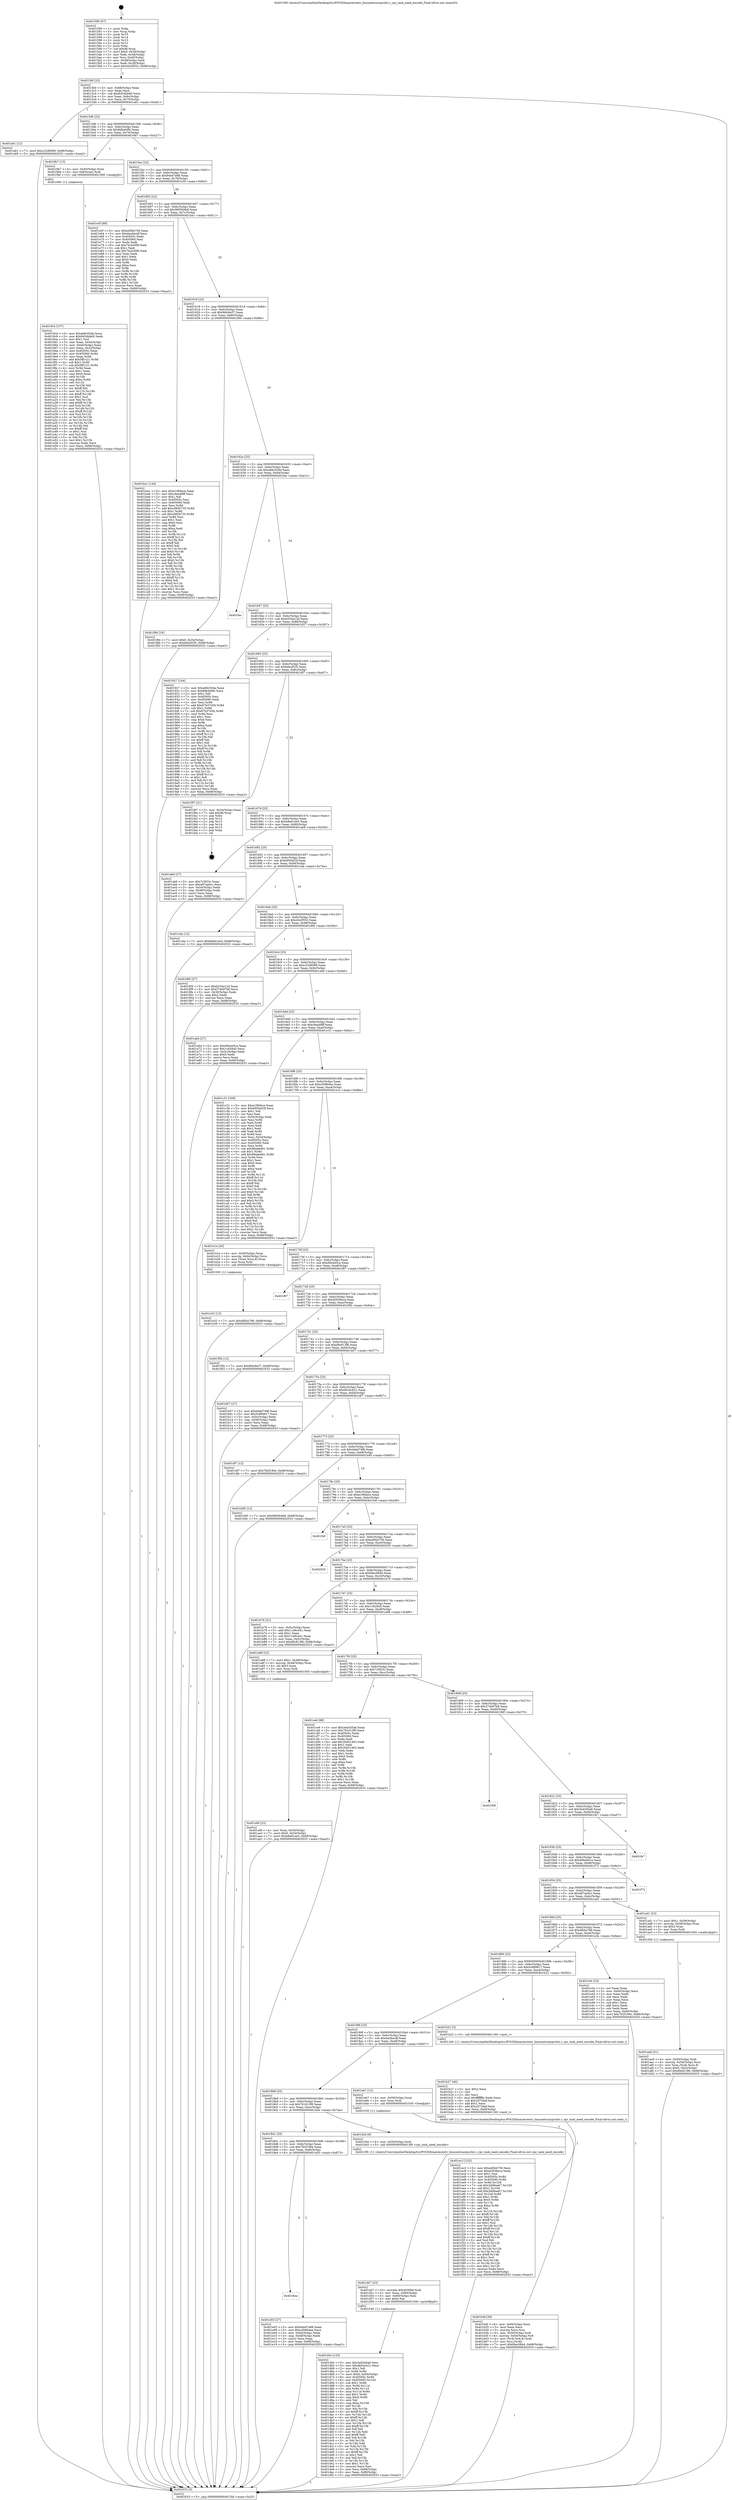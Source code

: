 digraph "0x401590" {
  label = "0x401590 (/mnt/c/Users/mathe/Desktop/tcc/POCII/binaries/extr_linuxnetsunrpcclnt.c_rpc_task_need_encode_Final-ollvm.out::main(0))"
  labelloc = "t"
  node[shape=record]

  Entry [label="",width=0.3,height=0.3,shape=circle,fillcolor=black,style=filled]
  "0x4015bf" [label="{
     0x4015bf [23]\l
     | [instrs]\l
     &nbsp;&nbsp;0x4015bf \<+3\>: mov -0x68(%rbp),%eax\l
     &nbsp;&nbsp;0x4015c2 \<+2\>: mov %eax,%ecx\l
     &nbsp;&nbsp;0x4015c4 \<+6\>: sub $0x8454bb60,%ecx\l
     &nbsp;&nbsp;0x4015ca \<+3\>: mov %eax,-0x6c(%rbp)\l
     &nbsp;&nbsp;0x4015cd \<+3\>: mov %ecx,-0x70(%rbp)\l
     &nbsp;&nbsp;0x4015d0 \<+6\>: je 0000000000401a61 \<main+0x4d1\>\l
  }"]
  "0x401a61" [label="{
     0x401a61 [12]\l
     | [instrs]\l
     &nbsp;&nbsp;0x401a61 \<+7\>: movl $0xc22d6089,-0x68(%rbp)\l
     &nbsp;&nbsp;0x401a68 \<+5\>: jmp 0000000000402033 \<main+0xaa3\>\l
  }"]
  "0x4015d6" [label="{
     0x4015d6 [22]\l
     | [instrs]\l
     &nbsp;&nbsp;0x4015d6 \<+5\>: jmp 00000000004015db \<main+0x4b\>\l
     &nbsp;&nbsp;0x4015db \<+3\>: mov -0x6c(%rbp),%eax\l
     &nbsp;&nbsp;0x4015de \<+5\>: sub $0x8db449fc,%eax\l
     &nbsp;&nbsp;0x4015e3 \<+3\>: mov %eax,-0x74(%rbp)\l
     &nbsp;&nbsp;0x4015e6 \<+6\>: je 00000000004019b7 \<main+0x427\>\l
  }"]
  Exit [label="",width=0.3,height=0.3,shape=circle,fillcolor=black,style=filled,peripheries=2]
  "0x4019b7" [label="{
     0x4019b7 [13]\l
     | [instrs]\l
     &nbsp;&nbsp;0x4019b7 \<+4\>: mov -0x40(%rbp),%rax\l
     &nbsp;&nbsp;0x4019bb \<+4\>: mov 0x8(%rax),%rdi\l
     &nbsp;&nbsp;0x4019bf \<+5\>: call 0000000000401060 \<atoi@plt\>\l
     | [calls]\l
     &nbsp;&nbsp;0x401060 \{1\} (unknown)\l
  }"]
  "0x4015ec" [label="{
     0x4015ec [22]\l
     | [instrs]\l
     &nbsp;&nbsp;0x4015ec \<+5\>: jmp 00000000004015f1 \<main+0x61\>\l
     &nbsp;&nbsp;0x4015f1 \<+3\>: mov -0x6c(%rbp),%eax\l
     &nbsp;&nbsp;0x4015f4 \<+5\>: sub $0x94e47e88,%eax\l
     &nbsp;&nbsp;0x4015f9 \<+3\>: mov %eax,-0x78(%rbp)\l
     &nbsp;&nbsp;0x4015fc \<+6\>: je 0000000000401e5f \<main+0x8cf\>\l
  }"]
  "0x401ec3" [label="{
     0x401ec3 [152]\l
     | [instrs]\l
     &nbsp;&nbsp;0x401ec3 \<+5\>: mov $0xed5bb756,%ecx\l
     &nbsp;&nbsp;0x401ec8 \<+5\>: mov $0xd2939eca,%edx\l
     &nbsp;&nbsp;0x401ecd \<+3\>: mov $0x1,%sil\l
     &nbsp;&nbsp;0x401ed0 \<+8\>: mov 0x40505c,%r8d\l
     &nbsp;&nbsp;0x401ed8 \<+8\>: mov 0x405060,%r9d\l
     &nbsp;&nbsp;0x401ee0 \<+3\>: mov %r8d,%r10d\l
     &nbsp;&nbsp;0x401ee3 \<+7\>: sub $0x3dd9aeb7,%r10d\l
     &nbsp;&nbsp;0x401eea \<+4\>: sub $0x1,%r10d\l
     &nbsp;&nbsp;0x401eee \<+7\>: add $0x3dd9aeb7,%r10d\l
     &nbsp;&nbsp;0x401ef5 \<+4\>: imul %r10d,%r8d\l
     &nbsp;&nbsp;0x401ef9 \<+4\>: and $0x1,%r8d\l
     &nbsp;&nbsp;0x401efd \<+4\>: cmp $0x0,%r8d\l
     &nbsp;&nbsp;0x401f01 \<+4\>: sete %r11b\l
     &nbsp;&nbsp;0x401f05 \<+4\>: cmp $0xa,%r9d\l
     &nbsp;&nbsp;0x401f09 \<+3\>: setl %bl\l
     &nbsp;&nbsp;0x401f0c \<+3\>: mov %r11b,%r14b\l
     &nbsp;&nbsp;0x401f0f \<+4\>: xor $0xff,%r14b\l
     &nbsp;&nbsp;0x401f13 \<+3\>: mov %bl,%r15b\l
     &nbsp;&nbsp;0x401f16 \<+4\>: xor $0xff,%r15b\l
     &nbsp;&nbsp;0x401f1a \<+4\>: xor $0x1,%sil\l
     &nbsp;&nbsp;0x401f1e \<+3\>: mov %r14b,%r12b\l
     &nbsp;&nbsp;0x401f21 \<+4\>: and $0xff,%r12b\l
     &nbsp;&nbsp;0x401f25 \<+3\>: and %sil,%r11b\l
     &nbsp;&nbsp;0x401f28 \<+3\>: mov %r15b,%r13b\l
     &nbsp;&nbsp;0x401f2b \<+4\>: and $0xff,%r13b\l
     &nbsp;&nbsp;0x401f2f \<+3\>: and %sil,%bl\l
     &nbsp;&nbsp;0x401f32 \<+3\>: or %r11b,%r12b\l
     &nbsp;&nbsp;0x401f35 \<+3\>: or %bl,%r13b\l
     &nbsp;&nbsp;0x401f38 \<+3\>: xor %r13b,%r12b\l
     &nbsp;&nbsp;0x401f3b \<+3\>: or %r15b,%r14b\l
     &nbsp;&nbsp;0x401f3e \<+4\>: xor $0xff,%r14b\l
     &nbsp;&nbsp;0x401f42 \<+4\>: or $0x1,%sil\l
     &nbsp;&nbsp;0x401f46 \<+3\>: and %sil,%r14b\l
     &nbsp;&nbsp;0x401f49 \<+3\>: or %r14b,%r12b\l
     &nbsp;&nbsp;0x401f4c \<+4\>: test $0x1,%r12b\l
     &nbsp;&nbsp;0x401f50 \<+3\>: cmovne %edx,%ecx\l
     &nbsp;&nbsp;0x401f53 \<+3\>: mov %ecx,-0x68(%rbp)\l
     &nbsp;&nbsp;0x401f56 \<+5\>: jmp 0000000000402033 \<main+0xaa3\>\l
  }"]
  "0x401e5f" [label="{
     0x401e5f [88]\l
     | [instrs]\l
     &nbsp;&nbsp;0x401e5f \<+5\>: mov $0xed5bb756,%eax\l
     &nbsp;&nbsp;0x401e64 \<+5\>: mov $0x6ac8acdf,%ecx\l
     &nbsp;&nbsp;0x401e69 \<+7\>: mov 0x40505c,%edx\l
     &nbsp;&nbsp;0x401e70 \<+7\>: mov 0x405060,%esi\l
     &nbsp;&nbsp;0x401e77 \<+2\>: mov %edx,%edi\l
     &nbsp;&nbsp;0x401e79 \<+6\>: sub $0x7bcb30f9,%edi\l
     &nbsp;&nbsp;0x401e7f \<+3\>: sub $0x1,%edi\l
     &nbsp;&nbsp;0x401e82 \<+6\>: add $0x7bcb30f9,%edi\l
     &nbsp;&nbsp;0x401e88 \<+3\>: imul %edi,%edx\l
     &nbsp;&nbsp;0x401e8b \<+3\>: and $0x1,%edx\l
     &nbsp;&nbsp;0x401e8e \<+3\>: cmp $0x0,%edx\l
     &nbsp;&nbsp;0x401e91 \<+4\>: sete %r8b\l
     &nbsp;&nbsp;0x401e95 \<+3\>: cmp $0xa,%esi\l
     &nbsp;&nbsp;0x401e98 \<+4\>: setl %r9b\l
     &nbsp;&nbsp;0x401e9c \<+3\>: mov %r8b,%r10b\l
     &nbsp;&nbsp;0x401e9f \<+3\>: and %r9b,%r10b\l
     &nbsp;&nbsp;0x401ea2 \<+3\>: xor %r9b,%r8b\l
     &nbsp;&nbsp;0x401ea5 \<+3\>: or %r8b,%r10b\l
     &nbsp;&nbsp;0x401ea8 \<+4\>: test $0x1,%r10b\l
     &nbsp;&nbsp;0x401eac \<+3\>: cmovne %ecx,%eax\l
     &nbsp;&nbsp;0x401eaf \<+3\>: mov %eax,-0x68(%rbp)\l
     &nbsp;&nbsp;0x401eb2 \<+5\>: jmp 0000000000402033 \<main+0xaa3\>\l
  }"]
  "0x401602" [label="{
     0x401602 [22]\l
     | [instrs]\l
     &nbsp;&nbsp;0x401602 \<+5\>: jmp 0000000000401607 \<main+0x77\>\l
     &nbsp;&nbsp;0x401607 \<+3\>: mov -0x6c(%rbp),%eax\l
     &nbsp;&nbsp;0x40160a \<+5\>: sub $0x969364b9,%eax\l
     &nbsp;&nbsp;0x40160f \<+3\>: mov %eax,-0x7c(%rbp)\l
     &nbsp;&nbsp;0x401612 \<+6\>: je 0000000000401ba1 \<main+0x611\>\l
  }"]
  "0x401e32" [label="{
     0x401e32 [12]\l
     | [instrs]\l
     &nbsp;&nbsp;0x401e32 \<+7\>: movl $0x4fb5a798,-0x68(%rbp)\l
     &nbsp;&nbsp;0x401e39 \<+5\>: jmp 0000000000402033 \<main+0xaa3\>\l
  }"]
  "0x401ba1" [label="{
     0x401ba1 [144]\l
     | [instrs]\l
     &nbsp;&nbsp;0x401ba1 \<+5\>: mov $0xe1f84bce,%eax\l
     &nbsp;&nbsp;0x401ba6 \<+5\>: mov $0xc9aa48ff,%ecx\l
     &nbsp;&nbsp;0x401bab \<+2\>: mov $0x1,%dl\l
     &nbsp;&nbsp;0x401bad \<+7\>: mov 0x40505c,%esi\l
     &nbsp;&nbsp;0x401bb4 \<+7\>: mov 0x405060,%edi\l
     &nbsp;&nbsp;0x401bbb \<+3\>: mov %esi,%r8d\l
     &nbsp;&nbsp;0x401bbe \<+7\>: add $0xcd85b735,%r8d\l
     &nbsp;&nbsp;0x401bc5 \<+4\>: sub $0x1,%r8d\l
     &nbsp;&nbsp;0x401bc9 \<+7\>: sub $0xcd85b735,%r8d\l
     &nbsp;&nbsp;0x401bd0 \<+4\>: imul %r8d,%esi\l
     &nbsp;&nbsp;0x401bd4 \<+3\>: and $0x1,%esi\l
     &nbsp;&nbsp;0x401bd7 \<+3\>: cmp $0x0,%esi\l
     &nbsp;&nbsp;0x401bda \<+4\>: sete %r9b\l
     &nbsp;&nbsp;0x401bde \<+3\>: cmp $0xa,%edi\l
     &nbsp;&nbsp;0x401be1 \<+4\>: setl %r10b\l
     &nbsp;&nbsp;0x401be5 \<+3\>: mov %r9b,%r11b\l
     &nbsp;&nbsp;0x401be8 \<+4\>: xor $0xff,%r11b\l
     &nbsp;&nbsp;0x401bec \<+3\>: mov %r10b,%bl\l
     &nbsp;&nbsp;0x401bef \<+3\>: xor $0xff,%bl\l
     &nbsp;&nbsp;0x401bf2 \<+3\>: xor $0x0,%dl\l
     &nbsp;&nbsp;0x401bf5 \<+3\>: mov %r11b,%r14b\l
     &nbsp;&nbsp;0x401bf8 \<+4\>: and $0x0,%r14b\l
     &nbsp;&nbsp;0x401bfc \<+3\>: and %dl,%r9b\l
     &nbsp;&nbsp;0x401bff \<+3\>: mov %bl,%r15b\l
     &nbsp;&nbsp;0x401c02 \<+4\>: and $0x0,%r15b\l
     &nbsp;&nbsp;0x401c06 \<+3\>: and %dl,%r10b\l
     &nbsp;&nbsp;0x401c09 \<+3\>: or %r9b,%r14b\l
     &nbsp;&nbsp;0x401c0c \<+3\>: or %r10b,%r15b\l
     &nbsp;&nbsp;0x401c0f \<+3\>: xor %r15b,%r14b\l
     &nbsp;&nbsp;0x401c12 \<+3\>: or %bl,%r11b\l
     &nbsp;&nbsp;0x401c15 \<+4\>: xor $0xff,%r11b\l
     &nbsp;&nbsp;0x401c19 \<+3\>: or $0x0,%dl\l
     &nbsp;&nbsp;0x401c1c \<+3\>: and %dl,%r11b\l
     &nbsp;&nbsp;0x401c1f \<+3\>: or %r11b,%r14b\l
     &nbsp;&nbsp;0x401c22 \<+4\>: test $0x1,%r14b\l
     &nbsp;&nbsp;0x401c26 \<+3\>: cmovne %ecx,%eax\l
     &nbsp;&nbsp;0x401c29 \<+3\>: mov %eax,-0x68(%rbp)\l
     &nbsp;&nbsp;0x401c2c \<+5\>: jmp 0000000000402033 \<main+0xaa3\>\l
  }"]
  "0x401618" [label="{
     0x401618 [22]\l
     | [instrs]\l
     &nbsp;&nbsp;0x401618 \<+5\>: jmp 000000000040161d \<main+0x8d\>\l
     &nbsp;&nbsp;0x40161d \<+3\>: mov -0x6c(%rbp),%eax\l
     &nbsp;&nbsp;0x401620 \<+5\>: sub $0x9bfc6e37,%eax\l
     &nbsp;&nbsp;0x401625 \<+3\>: mov %eax,-0x80(%rbp)\l
     &nbsp;&nbsp;0x401628 \<+6\>: je 0000000000401f84 \<main+0x9f4\>\l
  }"]
  "0x4018ea" [label="{
     0x4018ea\l
  }", style=dashed]
  "0x401f84" [label="{
     0x401f84 [19]\l
     | [instrs]\l
     &nbsp;&nbsp;0x401f84 \<+7\>: movl $0x0,-0x34(%rbp)\l
     &nbsp;&nbsp;0x401f8b \<+7\>: movl $0xb6e2f1f5,-0x68(%rbp)\l
     &nbsp;&nbsp;0x401f92 \<+5\>: jmp 0000000000402033 \<main+0xaa3\>\l
  }"]
  "0x40162e" [label="{
     0x40162e [25]\l
     | [instrs]\l
     &nbsp;&nbsp;0x40162e \<+5\>: jmp 0000000000401633 \<main+0xa3\>\l
     &nbsp;&nbsp;0x401633 \<+3\>: mov -0x6c(%rbp),%eax\l
     &nbsp;&nbsp;0x401636 \<+5\>: sub $0xa66c55da,%eax\l
     &nbsp;&nbsp;0x40163b \<+6\>: mov %eax,-0x84(%rbp)\l
     &nbsp;&nbsp;0x401641 \<+6\>: je 0000000000401fac \<main+0xa1c\>\l
  }"]
  "0x401e03" [label="{
     0x401e03 [27]\l
     | [instrs]\l
     &nbsp;&nbsp;0x401e03 \<+5\>: mov $0x94e47e88,%eax\l
     &nbsp;&nbsp;0x401e08 \<+5\>: mov $0xcd5864ea,%ecx\l
     &nbsp;&nbsp;0x401e0d \<+3\>: mov -0x64(%rbp),%edx\l
     &nbsp;&nbsp;0x401e10 \<+3\>: cmp -0x48(%rbp),%edx\l
     &nbsp;&nbsp;0x401e13 \<+3\>: cmovl %ecx,%eax\l
     &nbsp;&nbsp;0x401e16 \<+3\>: mov %eax,-0x68(%rbp)\l
     &nbsp;&nbsp;0x401e19 \<+5\>: jmp 0000000000402033 \<main+0xaa3\>\l
  }"]
  "0x401fac" [label="{
     0x401fac\l
  }", style=dashed]
  "0x401647" [label="{
     0x401647 [25]\l
     | [instrs]\l
     &nbsp;&nbsp;0x401647 \<+5\>: jmp 000000000040164c \<main+0xbc\>\l
     &nbsp;&nbsp;0x40164c \<+3\>: mov -0x6c(%rbp),%eax\l
     &nbsp;&nbsp;0x40164f \<+5\>: sub $0xb534a12d,%eax\l
     &nbsp;&nbsp;0x401654 \<+6\>: mov %eax,-0x88(%rbp)\l
     &nbsp;&nbsp;0x40165a \<+6\>: je 0000000000401927 \<main+0x397\>\l
  }"]
  "0x401d5e" [label="{
     0x401d5e [153]\l
     | [instrs]\l
     &nbsp;&nbsp;0x401d5e \<+5\>: mov $0x3ed345a6,%esi\l
     &nbsp;&nbsp;0x401d63 \<+5\>: mov $0xdb54cb21,%ecx\l
     &nbsp;&nbsp;0x401d68 \<+2\>: mov $0x1,%dl\l
     &nbsp;&nbsp;0x401d6a \<+3\>: xor %r8d,%r8d\l
     &nbsp;&nbsp;0x401d6d \<+7\>: movl $0x0,-0x64(%rbp)\l
     &nbsp;&nbsp;0x401d74 \<+8\>: mov 0x40505c,%r9d\l
     &nbsp;&nbsp;0x401d7c \<+8\>: mov 0x405060,%r10d\l
     &nbsp;&nbsp;0x401d84 \<+4\>: sub $0x1,%r8d\l
     &nbsp;&nbsp;0x401d88 \<+3\>: mov %r9d,%r11d\l
     &nbsp;&nbsp;0x401d8b \<+3\>: add %r8d,%r11d\l
     &nbsp;&nbsp;0x401d8e \<+4\>: imul %r11d,%r9d\l
     &nbsp;&nbsp;0x401d92 \<+4\>: and $0x1,%r9d\l
     &nbsp;&nbsp;0x401d96 \<+4\>: cmp $0x0,%r9d\l
     &nbsp;&nbsp;0x401d9a \<+3\>: sete %bl\l
     &nbsp;&nbsp;0x401d9d \<+4\>: cmp $0xa,%r10d\l
     &nbsp;&nbsp;0x401da1 \<+4\>: setl %r14b\l
     &nbsp;&nbsp;0x401da5 \<+3\>: mov %bl,%r15b\l
     &nbsp;&nbsp;0x401da8 \<+4\>: xor $0xff,%r15b\l
     &nbsp;&nbsp;0x401dac \<+3\>: mov %r14b,%r12b\l
     &nbsp;&nbsp;0x401daf \<+4\>: xor $0xff,%r12b\l
     &nbsp;&nbsp;0x401db3 \<+3\>: xor $0x1,%dl\l
     &nbsp;&nbsp;0x401db6 \<+3\>: mov %r15b,%r13b\l
     &nbsp;&nbsp;0x401db9 \<+4\>: and $0xff,%r13b\l
     &nbsp;&nbsp;0x401dbd \<+2\>: and %dl,%bl\l
     &nbsp;&nbsp;0x401dbf \<+3\>: mov %r12b,%dil\l
     &nbsp;&nbsp;0x401dc2 \<+4\>: and $0xff,%dil\l
     &nbsp;&nbsp;0x401dc6 \<+3\>: and %dl,%r14b\l
     &nbsp;&nbsp;0x401dc9 \<+3\>: or %bl,%r13b\l
     &nbsp;&nbsp;0x401dcc \<+3\>: or %r14b,%dil\l
     &nbsp;&nbsp;0x401dcf \<+3\>: xor %dil,%r13b\l
     &nbsp;&nbsp;0x401dd2 \<+3\>: or %r12b,%r15b\l
     &nbsp;&nbsp;0x401dd5 \<+4\>: xor $0xff,%r15b\l
     &nbsp;&nbsp;0x401dd9 \<+3\>: or $0x1,%dl\l
     &nbsp;&nbsp;0x401ddc \<+3\>: and %dl,%r15b\l
     &nbsp;&nbsp;0x401ddf \<+3\>: or %r15b,%r13b\l
     &nbsp;&nbsp;0x401de2 \<+4\>: test $0x1,%r13b\l
     &nbsp;&nbsp;0x401de6 \<+3\>: cmovne %ecx,%esi\l
     &nbsp;&nbsp;0x401de9 \<+3\>: mov %esi,-0x68(%rbp)\l
     &nbsp;&nbsp;0x401dec \<+6\>: mov %eax,-0xf8(%rbp)\l
     &nbsp;&nbsp;0x401df2 \<+5\>: jmp 0000000000402033 \<main+0xaa3\>\l
  }"]
  "0x401927" [label="{
     0x401927 [144]\l
     | [instrs]\l
     &nbsp;&nbsp;0x401927 \<+5\>: mov $0xa66c55da,%eax\l
     &nbsp;&nbsp;0x40192c \<+5\>: mov $0x8db449fc,%ecx\l
     &nbsp;&nbsp;0x401931 \<+2\>: mov $0x1,%dl\l
     &nbsp;&nbsp;0x401933 \<+7\>: mov 0x40505c,%esi\l
     &nbsp;&nbsp;0x40193a \<+7\>: mov 0x405060,%edi\l
     &nbsp;&nbsp;0x401941 \<+3\>: mov %esi,%r8d\l
     &nbsp;&nbsp;0x401944 \<+7\>: add $0x67b37d3b,%r8d\l
     &nbsp;&nbsp;0x40194b \<+4\>: sub $0x1,%r8d\l
     &nbsp;&nbsp;0x40194f \<+7\>: sub $0x67b37d3b,%r8d\l
     &nbsp;&nbsp;0x401956 \<+4\>: imul %r8d,%esi\l
     &nbsp;&nbsp;0x40195a \<+3\>: and $0x1,%esi\l
     &nbsp;&nbsp;0x40195d \<+3\>: cmp $0x0,%esi\l
     &nbsp;&nbsp;0x401960 \<+4\>: sete %r9b\l
     &nbsp;&nbsp;0x401964 \<+3\>: cmp $0xa,%edi\l
     &nbsp;&nbsp;0x401967 \<+4\>: setl %r10b\l
     &nbsp;&nbsp;0x40196b \<+3\>: mov %r9b,%r11b\l
     &nbsp;&nbsp;0x40196e \<+4\>: xor $0xff,%r11b\l
     &nbsp;&nbsp;0x401972 \<+3\>: mov %r10b,%bl\l
     &nbsp;&nbsp;0x401975 \<+3\>: xor $0xff,%bl\l
     &nbsp;&nbsp;0x401978 \<+3\>: xor $0x1,%dl\l
     &nbsp;&nbsp;0x40197b \<+3\>: mov %r11b,%r14b\l
     &nbsp;&nbsp;0x40197e \<+4\>: and $0xff,%r14b\l
     &nbsp;&nbsp;0x401982 \<+3\>: and %dl,%r9b\l
     &nbsp;&nbsp;0x401985 \<+3\>: mov %bl,%r15b\l
     &nbsp;&nbsp;0x401988 \<+4\>: and $0xff,%r15b\l
     &nbsp;&nbsp;0x40198c \<+3\>: and %dl,%r10b\l
     &nbsp;&nbsp;0x40198f \<+3\>: or %r9b,%r14b\l
     &nbsp;&nbsp;0x401992 \<+3\>: or %r10b,%r15b\l
     &nbsp;&nbsp;0x401995 \<+3\>: xor %r15b,%r14b\l
     &nbsp;&nbsp;0x401998 \<+3\>: or %bl,%r11b\l
     &nbsp;&nbsp;0x40199b \<+4\>: xor $0xff,%r11b\l
     &nbsp;&nbsp;0x40199f \<+3\>: or $0x1,%dl\l
     &nbsp;&nbsp;0x4019a2 \<+3\>: and %dl,%r11b\l
     &nbsp;&nbsp;0x4019a5 \<+3\>: or %r11b,%r14b\l
     &nbsp;&nbsp;0x4019a8 \<+4\>: test $0x1,%r14b\l
     &nbsp;&nbsp;0x4019ac \<+3\>: cmovne %ecx,%eax\l
     &nbsp;&nbsp;0x4019af \<+3\>: mov %eax,-0x68(%rbp)\l
     &nbsp;&nbsp;0x4019b2 \<+5\>: jmp 0000000000402033 \<main+0xaa3\>\l
  }"]
  "0x401660" [label="{
     0x401660 [25]\l
     | [instrs]\l
     &nbsp;&nbsp;0x401660 \<+5\>: jmp 0000000000401665 \<main+0xd5\>\l
     &nbsp;&nbsp;0x401665 \<+3\>: mov -0x6c(%rbp),%eax\l
     &nbsp;&nbsp;0x401668 \<+5\>: sub $0xb6e2f1f5,%eax\l
     &nbsp;&nbsp;0x40166d \<+6\>: mov %eax,-0x8c(%rbp)\l
     &nbsp;&nbsp;0x401673 \<+6\>: je 0000000000401f97 \<main+0xa07\>\l
  }"]
  "0x401d47" [label="{
     0x401d47 [23]\l
     | [instrs]\l
     &nbsp;&nbsp;0x401d47 \<+10\>: movabs $0x4030b6,%rdi\l
     &nbsp;&nbsp;0x401d51 \<+3\>: mov %eax,-0x60(%rbp)\l
     &nbsp;&nbsp;0x401d54 \<+3\>: mov -0x60(%rbp),%esi\l
     &nbsp;&nbsp;0x401d57 \<+2\>: mov $0x0,%al\l
     &nbsp;&nbsp;0x401d59 \<+5\>: call 0000000000401040 \<printf@plt\>\l
     | [calls]\l
     &nbsp;&nbsp;0x401040 \{1\} (unknown)\l
  }"]
  "0x401f97" [label="{
     0x401f97 [21]\l
     | [instrs]\l
     &nbsp;&nbsp;0x401f97 \<+3\>: mov -0x34(%rbp),%eax\l
     &nbsp;&nbsp;0x401f9a \<+7\>: add $0xd8,%rsp\l
     &nbsp;&nbsp;0x401fa1 \<+1\>: pop %rbx\l
     &nbsp;&nbsp;0x401fa2 \<+2\>: pop %r12\l
     &nbsp;&nbsp;0x401fa4 \<+2\>: pop %r13\l
     &nbsp;&nbsp;0x401fa6 \<+2\>: pop %r14\l
     &nbsp;&nbsp;0x401fa8 \<+2\>: pop %r15\l
     &nbsp;&nbsp;0x401faa \<+1\>: pop %rbp\l
     &nbsp;&nbsp;0x401fab \<+1\>: ret\l
  }"]
  "0x401679" [label="{
     0x401679 [25]\l
     | [instrs]\l
     &nbsp;&nbsp;0x401679 \<+5\>: jmp 000000000040167e \<main+0xee\>\l
     &nbsp;&nbsp;0x40167e \<+3\>: mov -0x6c(%rbp),%eax\l
     &nbsp;&nbsp;0x401681 \<+5\>: sub $0xb8e61ee5,%eax\l
     &nbsp;&nbsp;0x401686 \<+6\>: mov %eax,-0x90(%rbp)\l
     &nbsp;&nbsp;0x40168c \<+6\>: je 0000000000401ab6 \<main+0x526\>\l
  }"]
  "0x4018d1" [label="{
     0x4018d1 [25]\l
     | [instrs]\l
     &nbsp;&nbsp;0x4018d1 \<+5\>: jmp 00000000004018d6 \<main+0x346\>\l
     &nbsp;&nbsp;0x4018d6 \<+3\>: mov -0x6c(%rbp),%eax\l
     &nbsp;&nbsp;0x4018d9 \<+5\>: sub $0x782f190e,%eax\l
     &nbsp;&nbsp;0x4018de \<+6\>: mov %eax,-0xf0(%rbp)\l
     &nbsp;&nbsp;0x4018e4 \<+6\>: je 0000000000401e03 \<main+0x873\>\l
  }"]
  "0x401ab6" [label="{
     0x401ab6 [27]\l
     | [instrs]\l
     &nbsp;&nbsp;0x401ab6 \<+5\>: mov $0x7c5f23c,%eax\l
     &nbsp;&nbsp;0x401abb \<+5\>: mov $0x487aa0cc,%ecx\l
     &nbsp;&nbsp;0x401ac0 \<+3\>: mov -0x54(%rbp),%edx\l
     &nbsp;&nbsp;0x401ac3 \<+3\>: cmp -0x48(%rbp),%edx\l
     &nbsp;&nbsp;0x401ac6 \<+3\>: cmovl %ecx,%eax\l
     &nbsp;&nbsp;0x401ac9 \<+3\>: mov %eax,-0x68(%rbp)\l
     &nbsp;&nbsp;0x401acc \<+5\>: jmp 0000000000402033 \<main+0xaa3\>\l
  }"]
  "0x401692" [label="{
     0x401692 [25]\l
     | [instrs]\l
     &nbsp;&nbsp;0x401692 \<+5\>: jmp 0000000000401697 \<main+0x107\>\l
     &nbsp;&nbsp;0x401697 \<+3\>: mov -0x6c(%rbp),%eax\l
     &nbsp;&nbsp;0x40169a \<+5\>: sub $0xb950a52f,%eax\l
     &nbsp;&nbsp;0x40169f \<+6\>: mov %eax,-0x94(%rbp)\l
     &nbsp;&nbsp;0x4016a5 \<+6\>: je 0000000000401cda \<main+0x74a\>\l
  }"]
  "0x401d3e" [label="{
     0x401d3e [9]\l
     | [instrs]\l
     &nbsp;&nbsp;0x401d3e \<+4\>: mov -0x50(%rbp),%rdi\l
     &nbsp;&nbsp;0x401d42 \<+5\>: call 00000000004013f0 \<rpc_task_need_encode\>\l
     | [calls]\l
     &nbsp;&nbsp;0x4013f0 \{1\} (/mnt/c/Users/mathe/Desktop/tcc/POCII/binaries/extr_linuxnetsunrpcclnt.c_rpc_task_need_encode_Final-ollvm.out::rpc_task_need_encode)\l
  }"]
  "0x401cda" [label="{
     0x401cda [12]\l
     | [instrs]\l
     &nbsp;&nbsp;0x401cda \<+7\>: movl $0xb8e61ee5,-0x68(%rbp)\l
     &nbsp;&nbsp;0x401ce1 \<+5\>: jmp 0000000000402033 \<main+0xaa3\>\l
  }"]
  "0x4016ab" [label="{
     0x4016ab [25]\l
     | [instrs]\l
     &nbsp;&nbsp;0x4016ab \<+5\>: jmp 00000000004016b0 \<main+0x120\>\l
     &nbsp;&nbsp;0x4016b0 \<+3\>: mov -0x6c(%rbp),%eax\l
     &nbsp;&nbsp;0x4016b3 \<+5\>: sub $0xc0a3f552,%eax\l
     &nbsp;&nbsp;0x4016b8 \<+6\>: mov %eax,-0x98(%rbp)\l
     &nbsp;&nbsp;0x4016be \<+6\>: je 00000000004018f4 \<main+0x364\>\l
  }"]
  "0x4018b8" [label="{
     0x4018b8 [25]\l
     | [instrs]\l
     &nbsp;&nbsp;0x4018b8 \<+5\>: jmp 00000000004018bd \<main+0x32d\>\l
     &nbsp;&nbsp;0x4018bd \<+3\>: mov -0x6c(%rbp),%eax\l
     &nbsp;&nbsp;0x4018c0 \<+5\>: sub $0x761613f0,%eax\l
     &nbsp;&nbsp;0x4018c5 \<+6\>: mov %eax,-0xec(%rbp)\l
     &nbsp;&nbsp;0x4018cb \<+6\>: je 0000000000401d3e \<main+0x7ae\>\l
  }"]
  "0x4018f4" [label="{
     0x4018f4 [27]\l
     | [instrs]\l
     &nbsp;&nbsp;0x4018f4 \<+5\>: mov $0xb534a12d,%eax\l
     &nbsp;&nbsp;0x4018f9 \<+5\>: mov $0x374b97b8,%ecx\l
     &nbsp;&nbsp;0x4018fe \<+3\>: mov -0x30(%rbp),%edx\l
     &nbsp;&nbsp;0x401901 \<+3\>: cmp $0x2,%edx\l
     &nbsp;&nbsp;0x401904 \<+3\>: cmovne %ecx,%eax\l
     &nbsp;&nbsp;0x401907 \<+3\>: mov %eax,-0x68(%rbp)\l
     &nbsp;&nbsp;0x40190a \<+5\>: jmp 0000000000402033 \<main+0xaa3\>\l
  }"]
  "0x4016c4" [label="{
     0x4016c4 [25]\l
     | [instrs]\l
     &nbsp;&nbsp;0x4016c4 \<+5\>: jmp 00000000004016c9 \<main+0x139\>\l
     &nbsp;&nbsp;0x4016c9 \<+3\>: mov -0x6c(%rbp),%eax\l
     &nbsp;&nbsp;0x4016cc \<+5\>: sub $0xc22d6089,%eax\l
     &nbsp;&nbsp;0x4016d1 \<+6\>: mov %eax,-0x9c(%rbp)\l
     &nbsp;&nbsp;0x4016d7 \<+6\>: je 0000000000401a6d \<main+0x4dd\>\l
  }"]
  "0x402033" [label="{
     0x402033 [5]\l
     | [instrs]\l
     &nbsp;&nbsp;0x402033 \<+5\>: jmp 00000000004015bf \<main+0x2f\>\l
  }"]
  "0x401590" [label="{
     0x401590 [47]\l
     | [instrs]\l
     &nbsp;&nbsp;0x401590 \<+1\>: push %rbp\l
     &nbsp;&nbsp;0x401591 \<+3\>: mov %rsp,%rbp\l
     &nbsp;&nbsp;0x401594 \<+2\>: push %r15\l
     &nbsp;&nbsp;0x401596 \<+2\>: push %r14\l
     &nbsp;&nbsp;0x401598 \<+2\>: push %r13\l
     &nbsp;&nbsp;0x40159a \<+2\>: push %r12\l
     &nbsp;&nbsp;0x40159c \<+1\>: push %rbx\l
     &nbsp;&nbsp;0x40159d \<+7\>: sub $0xd8,%rsp\l
     &nbsp;&nbsp;0x4015a4 \<+7\>: movl $0x0,-0x34(%rbp)\l
     &nbsp;&nbsp;0x4015ab \<+3\>: mov %edi,-0x38(%rbp)\l
     &nbsp;&nbsp;0x4015ae \<+4\>: mov %rsi,-0x40(%rbp)\l
     &nbsp;&nbsp;0x4015b2 \<+3\>: mov -0x38(%rbp),%edi\l
     &nbsp;&nbsp;0x4015b5 \<+3\>: mov %edi,-0x30(%rbp)\l
     &nbsp;&nbsp;0x4015b8 \<+7\>: movl $0xc0a3f552,-0x68(%rbp)\l
  }"]
  "0x4019c4" [label="{
     0x4019c4 [157]\l
     | [instrs]\l
     &nbsp;&nbsp;0x4019c4 \<+5\>: mov $0xa66c55da,%ecx\l
     &nbsp;&nbsp;0x4019c9 \<+5\>: mov $0x8454bb60,%edx\l
     &nbsp;&nbsp;0x4019ce \<+3\>: mov $0x1,%sil\l
     &nbsp;&nbsp;0x4019d1 \<+3\>: mov %eax,-0x44(%rbp)\l
     &nbsp;&nbsp;0x4019d4 \<+3\>: mov -0x44(%rbp),%eax\l
     &nbsp;&nbsp;0x4019d7 \<+3\>: mov %eax,-0x2c(%rbp)\l
     &nbsp;&nbsp;0x4019da \<+7\>: mov 0x40505c,%eax\l
     &nbsp;&nbsp;0x4019e1 \<+8\>: mov 0x405060,%r8d\l
     &nbsp;&nbsp;0x4019e9 \<+3\>: mov %eax,%r9d\l
     &nbsp;&nbsp;0x4019ec \<+7\>: add $0x5ff1c21,%r9d\l
     &nbsp;&nbsp;0x4019f3 \<+4\>: sub $0x1,%r9d\l
     &nbsp;&nbsp;0x4019f7 \<+7\>: sub $0x5ff1c21,%r9d\l
     &nbsp;&nbsp;0x4019fe \<+4\>: imul %r9d,%eax\l
     &nbsp;&nbsp;0x401a02 \<+3\>: and $0x1,%eax\l
     &nbsp;&nbsp;0x401a05 \<+3\>: cmp $0x0,%eax\l
     &nbsp;&nbsp;0x401a08 \<+4\>: sete %r10b\l
     &nbsp;&nbsp;0x401a0c \<+4\>: cmp $0xa,%r8d\l
     &nbsp;&nbsp;0x401a10 \<+4\>: setl %r11b\l
     &nbsp;&nbsp;0x401a14 \<+3\>: mov %r10b,%bl\l
     &nbsp;&nbsp;0x401a17 \<+3\>: xor $0xff,%bl\l
     &nbsp;&nbsp;0x401a1a \<+3\>: mov %r11b,%r14b\l
     &nbsp;&nbsp;0x401a1d \<+4\>: xor $0xff,%r14b\l
     &nbsp;&nbsp;0x401a21 \<+4\>: xor $0x1,%sil\l
     &nbsp;&nbsp;0x401a25 \<+3\>: mov %bl,%r15b\l
     &nbsp;&nbsp;0x401a28 \<+4\>: and $0xff,%r15b\l
     &nbsp;&nbsp;0x401a2c \<+3\>: and %sil,%r10b\l
     &nbsp;&nbsp;0x401a2f \<+3\>: mov %r14b,%r12b\l
     &nbsp;&nbsp;0x401a32 \<+4\>: and $0xff,%r12b\l
     &nbsp;&nbsp;0x401a36 \<+3\>: and %sil,%r11b\l
     &nbsp;&nbsp;0x401a39 \<+3\>: or %r10b,%r15b\l
     &nbsp;&nbsp;0x401a3c \<+3\>: or %r11b,%r12b\l
     &nbsp;&nbsp;0x401a3f \<+3\>: xor %r12b,%r15b\l
     &nbsp;&nbsp;0x401a42 \<+3\>: or %r14b,%bl\l
     &nbsp;&nbsp;0x401a45 \<+3\>: xor $0xff,%bl\l
     &nbsp;&nbsp;0x401a48 \<+4\>: or $0x1,%sil\l
     &nbsp;&nbsp;0x401a4c \<+3\>: and %sil,%bl\l
     &nbsp;&nbsp;0x401a4f \<+3\>: or %bl,%r15b\l
     &nbsp;&nbsp;0x401a52 \<+4\>: test $0x1,%r15b\l
     &nbsp;&nbsp;0x401a56 \<+3\>: cmovne %edx,%ecx\l
     &nbsp;&nbsp;0x401a59 \<+3\>: mov %ecx,-0x68(%rbp)\l
     &nbsp;&nbsp;0x401a5c \<+5\>: jmp 0000000000402033 \<main+0xaa3\>\l
  }"]
  "0x401eb7" [label="{
     0x401eb7 [12]\l
     | [instrs]\l
     &nbsp;&nbsp;0x401eb7 \<+4\>: mov -0x50(%rbp),%rax\l
     &nbsp;&nbsp;0x401ebb \<+3\>: mov %rax,%rdi\l
     &nbsp;&nbsp;0x401ebe \<+5\>: call 0000000000401030 \<free@plt\>\l
     | [calls]\l
     &nbsp;&nbsp;0x401030 \{1\} (unknown)\l
  }"]
  "0x401a6d" [label="{
     0x401a6d [27]\l
     | [instrs]\l
     &nbsp;&nbsp;0x401a6d \<+5\>: mov $0xd0b4d5ca,%eax\l
     &nbsp;&nbsp;0x401a72 \<+5\>: mov $0x1c62845,%ecx\l
     &nbsp;&nbsp;0x401a77 \<+3\>: mov -0x2c(%rbp),%edx\l
     &nbsp;&nbsp;0x401a7a \<+3\>: cmp $0x0,%edx\l
     &nbsp;&nbsp;0x401a7d \<+3\>: cmove %ecx,%eax\l
     &nbsp;&nbsp;0x401a80 \<+3\>: mov %eax,-0x68(%rbp)\l
     &nbsp;&nbsp;0x401a83 \<+5\>: jmp 0000000000402033 \<main+0xaa3\>\l
  }"]
  "0x4016dd" [label="{
     0x4016dd [25]\l
     | [instrs]\l
     &nbsp;&nbsp;0x4016dd \<+5\>: jmp 00000000004016e2 \<main+0x152\>\l
     &nbsp;&nbsp;0x4016e2 \<+3\>: mov -0x6c(%rbp),%eax\l
     &nbsp;&nbsp;0x4016e5 \<+5\>: sub $0xc9aa48ff,%eax\l
     &nbsp;&nbsp;0x4016ea \<+6\>: mov %eax,-0xa0(%rbp)\l
     &nbsp;&nbsp;0x4016f0 \<+6\>: je 0000000000401c31 \<main+0x6a1\>\l
  }"]
  "0x401b4f" [label="{
     0x401b4f [39]\l
     | [instrs]\l
     &nbsp;&nbsp;0x401b4f \<+6\>: mov -0xf4(%rbp),%ecx\l
     &nbsp;&nbsp;0x401b55 \<+3\>: imul %eax,%ecx\l
     &nbsp;&nbsp;0x401b58 \<+3\>: movslq %ecx,%rsi\l
     &nbsp;&nbsp;0x401b5b \<+4\>: mov -0x50(%rbp),%rdi\l
     &nbsp;&nbsp;0x401b5f \<+4\>: movslq -0x54(%rbp),%r8\l
     &nbsp;&nbsp;0x401b63 \<+4\>: mov (%rdi,%r8,8),%rdi\l
     &nbsp;&nbsp;0x401b67 \<+3\>: mov %rsi,(%rdi)\l
     &nbsp;&nbsp;0x401b6a \<+7\>: movl $0xfdec084d,-0x68(%rbp)\l
     &nbsp;&nbsp;0x401b71 \<+5\>: jmp 0000000000402033 \<main+0xaa3\>\l
  }"]
  "0x401c31" [label="{
     0x401c31 [169]\l
     | [instrs]\l
     &nbsp;&nbsp;0x401c31 \<+5\>: mov $0xe1f84bce,%eax\l
     &nbsp;&nbsp;0x401c36 \<+5\>: mov $0xb950a52f,%ecx\l
     &nbsp;&nbsp;0x401c3b \<+2\>: mov $0x1,%dl\l
     &nbsp;&nbsp;0x401c3d \<+2\>: xor %esi,%esi\l
     &nbsp;&nbsp;0x401c3f \<+3\>: mov -0x54(%rbp),%edi\l
     &nbsp;&nbsp;0x401c42 \<+3\>: mov %esi,%r8d\l
     &nbsp;&nbsp;0x401c45 \<+3\>: sub %edi,%r8d\l
     &nbsp;&nbsp;0x401c48 \<+2\>: mov %esi,%edi\l
     &nbsp;&nbsp;0x401c4a \<+3\>: sub $0x1,%edi\l
     &nbsp;&nbsp;0x401c4d \<+3\>: add %edi,%r8d\l
     &nbsp;&nbsp;0x401c50 \<+3\>: sub %r8d,%esi\l
     &nbsp;&nbsp;0x401c53 \<+3\>: mov %esi,-0x54(%rbp)\l
     &nbsp;&nbsp;0x401c56 \<+7\>: mov 0x40505c,%esi\l
     &nbsp;&nbsp;0x401c5d \<+7\>: mov 0x405060,%edi\l
     &nbsp;&nbsp;0x401c64 \<+3\>: mov %esi,%r8d\l
     &nbsp;&nbsp;0x401c67 \<+7\>: sub $0x98aded81,%r8d\l
     &nbsp;&nbsp;0x401c6e \<+4\>: sub $0x1,%r8d\l
     &nbsp;&nbsp;0x401c72 \<+7\>: add $0x98aded81,%r8d\l
     &nbsp;&nbsp;0x401c79 \<+4\>: imul %r8d,%esi\l
     &nbsp;&nbsp;0x401c7d \<+3\>: and $0x1,%esi\l
     &nbsp;&nbsp;0x401c80 \<+3\>: cmp $0x0,%esi\l
     &nbsp;&nbsp;0x401c83 \<+4\>: sete %r9b\l
     &nbsp;&nbsp;0x401c87 \<+3\>: cmp $0xa,%edi\l
     &nbsp;&nbsp;0x401c8a \<+4\>: setl %r10b\l
     &nbsp;&nbsp;0x401c8e \<+3\>: mov %r9b,%r11b\l
     &nbsp;&nbsp;0x401c91 \<+4\>: xor $0xff,%r11b\l
     &nbsp;&nbsp;0x401c95 \<+3\>: mov %r10b,%bl\l
     &nbsp;&nbsp;0x401c98 \<+3\>: xor $0xff,%bl\l
     &nbsp;&nbsp;0x401c9b \<+3\>: xor $0x0,%dl\l
     &nbsp;&nbsp;0x401c9e \<+3\>: mov %r11b,%r14b\l
     &nbsp;&nbsp;0x401ca1 \<+4\>: and $0x0,%r14b\l
     &nbsp;&nbsp;0x401ca5 \<+3\>: and %dl,%r9b\l
     &nbsp;&nbsp;0x401ca8 \<+3\>: mov %bl,%r15b\l
     &nbsp;&nbsp;0x401cab \<+4\>: and $0x0,%r15b\l
     &nbsp;&nbsp;0x401caf \<+3\>: and %dl,%r10b\l
     &nbsp;&nbsp;0x401cb2 \<+3\>: or %r9b,%r14b\l
     &nbsp;&nbsp;0x401cb5 \<+3\>: or %r10b,%r15b\l
     &nbsp;&nbsp;0x401cb8 \<+3\>: xor %r15b,%r14b\l
     &nbsp;&nbsp;0x401cbb \<+3\>: or %bl,%r11b\l
     &nbsp;&nbsp;0x401cbe \<+4\>: xor $0xff,%r11b\l
     &nbsp;&nbsp;0x401cc2 \<+3\>: or $0x0,%dl\l
     &nbsp;&nbsp;0x401cc5 \<+3\>: and %dl,%r11b\l
     &nbsp;&nbsp;0x401cc8 \<+3\>: or %r11b,%r14b\l
     &nbsp;&nbsp;0x401ccb \<+4\>: test $0x1,%r14b\l
     &nbsp;&nbsp;0x401ccf \<+3\>: cmovne %ecx,%eax\l
     &nbsp;&nbsp;0x401cd2 \<+3\>: mov %eax,-0x68(%rbp)\l
     &nbsp;&nbsp;0x401cd5 \<+5\>: jmp 0000000000402033 \<main+0xaa3\>\l
  }"]
  "0x4016f6" [label="{
     0x4016f6 [25]\l
     | [instrs]\l
     &nbsp;&nbsp;0x4016f6 \<+5\>: jmp 00000000004016fb \<main+0x16b\>\l
     &nbsp;&nbsp;0x4016fb \<+3\>: mov -0x6c(%rbp),%eax\l
     &nbsp;&nbsp;0x4016fe \<+5\>: sub $0xcd5864ea,%eax\l
     &nbsp;&nbsp;0x401703 \<+6\>: mov %eax,-0xa4(%rbp)\l
     &nbsp;&nbsp;0x401709 \<+6\>: je 0000000000401e1e \<main+0x88e\>\l
  }"]
  "0x401b27" [label="{
     0x401b27 [40]\l
     | [instrs]\l
     &nbsp;&nbsp;0x401b27 \<+5\>: mov $0x2,%ecx\l
     &nbsp;&nbsp;0x401b2c \<+1\>: cltd\l
     &nbsp;&nbsp;0x401b2d \<+2\>: idiv %ecx\l
     &nbsp;&nbsp;0x401b2f \<+6\>: imul $0xfffffffe,%edx,%ecx\l
     &nbsp;&nbsp;0x401b35 \<+6\>: sub $0x2d73daf,%ecx\l
     &nbsp;&nbsp;0x401b3b \<+3\>: add $0x1,%ecx\l
     &nbsp;&nbsp;0x401b3e \<+6\>: add $0x2d73daf,%ecx\l
     &nbsp;&nbsp;0x401b44 \<+6\>: mov %ecx,-0xf4(%rbp)\l
     &nbsp;&nbsp;0x401b4a \<+5\>: call 0000000000401160 \<next_i\>\l
     | [calls]\l
     &nbsp;&nbsp;0x401160 \{1\} (/mnt/c/Users/mathe/Desktop/tcc/POCII/binaries/extr_linuxnetsunrpcclnt.c_rpc_task_need_encode_Final-ollvm.out::next_i)\l
  }"]
  "0x401e1e" [label="{
     0x401e1e [20]\l
     | [instrs]\l
     &nbsp;&nbsp;0x401e1e \<+4\>: mov -0x50(%rbp),%rax\l
     &nbsp;&nbsp;0x401e22 \<+4\>: movslq -0x64(%rbp),%rcx\l
     &nbsp;&nbsp;0x401e26 \<+4\>: mov (%rax,%rcx,8),%rax\l
     &nbsp;&nbsp;0x401e2a \<+3\>: mov %rax,%rdi\l
     &nbsp;&nbsp;0x401e2d \<+5\>: call 0000000000401030 \<free@plt\>\l
     | [calls]\l
     &nbsp;&nbsp;0x401030 \{1\} (unknown)\l
  }"]
  "0x40170f" [label="{
     0x40170f [25]\l
     | [instrs]\l
     &nbsp;&nbsp;0x40170f \<+5\>: jmp 0000000000401714 \<main+0x184\>\l
     &nbsp;&nbsp;0x401714 \<+3\>: mov -0x6c(%rbp),%eax\l
     &nbsp;&nbsp;0x401717 \<+5\>: sub $0xd0b4d5ca,%eax\l
     &nbsp;&nbsp;0x40171c \<+6\>: mov %eax,-0xa8(%rbp)\l
     &nbsp;&nbsp;0x401722 \<+6\>: je 0000000000401f67 \<main+0x9d7\>\l
  }"]
  "0x40189f" [label="{
     0x40189f [25]\l
     | [instrs]\l
     &nbsp;&nbsp;0x40189f \<+5\>: jmp 00000000004018a4 \<main+0x314\>\l
     &nbsp;&nbsp;0x4018a4 \<+3\>: mov -0x6c(%rbp),%eax\l
     &nbsp;&nbsp;0x4018a7 \<+5\>: sub $0x6ac8acdf,%eax\l
     &nbsp;&nbsp;0x4018ac \<+6\>: mov %eax,-0xe8(%rbp)\l
     &nbsp;&nbsp;0x4018b2 \<+6\>: je 0000000000401eb7 \<main+0x927\>\l
  }"]
  "0x401f67" [label="{
     0x401f67\l
  }", style=dashed]
  "0x401728" [label="{
     0x401728 [25]\l
     | [instrs]\l
     &nbsp;&nbsp;0x401728 \<+5\>: jmp 000000000040172d \<main+0x19d\>\l
     &nbsp;&nbsp;0x40172d \<+3\>: mov -0x6c(%rbp),%eax\l
     &nbsp;&nbsp;0x401730 \<+5\>: sub $0xd2939eca,%eax\l
     &nbsp;&nbsp;0x401735 \<+6\>: mov %eax,-0xac(%rbp)\l
     &nbsp;&nbsp;0x40173b \<+6\>: je 0000000000401f5b \<main+0x9cb\>\l
  }"]
  "0x401b22" [label="{
     0x401b22 [5]\l
     | [instrs]\l
     &nbsp;&nbsp;0x401b22 \<+5\>: call 0000000000401160 \<next_i\>\l
     | [calls]\l
     &nbsp;&nbsp;0x401160 \{1\} (/mnt/c/Users/mathe/Desktop/tcc/POCII/binaries/extr_linuxnetsunrpcclnt.c_rpc_task_need_encode_Final-ollvm.out::next_i)\l
  }"]
  "0x401f5b" [label="{
     0x401f5b [12]\l
     | [instrs]\l
     &nbsp;&nbsp;0x401f5b \<+7\>: movl $0x9bfc6e37,-0x68(%rbp)\l
     &nbsp;&nbsp;0x401f62 \<+5\>: jmp 0000000000402033 \<main+0xaa3\>\l
  }"]
  "0x401741" [label="{
     0x401741 [25]\l
     | [instrs]\l
     &nbsp;&nbsp;0x401741 \<+5\>: jmp 0000000000401746 \<main+0x1b6\>\l
     &nbsp;&nbsp;0x401746 \<+3\>: mov -0x6c(%rbp),%eax\l
     &nbsp;&nbsp;0x401749 \<+5\>: sub $0xd9c813f6,%eax\l
     &nbsp;&nbsp;0x40174e \<+6\>: mov %eax,-0xb0(%rbp)\l
     &nbsp;&nbsp;0x401754 \<+6\>: je 0000000000401b07 \<main+0x577\>\l
  }"]
  "0x401886" [label="{
     0x401886 [25]\l
     | [instrs]\l
     &nbsp;&nbsp;0x401886 \<+5\>: jmp 000000000040188b \<main+0x2fb\>\l
     &nbsp;&nbsp;0x40188b \<+3\>: mov -0x6c(%rbp),%eax\l
     &nbsp;&nbsp;0x40188e \<+5\>: sub $0x5c889817,%eax\l
     &nbsp;&nbsp;0x401893 \<+6\>: mov %eax,-0xe4(%rbp)\l
     &nbsp;&nbsp;0x401899 \<+6\>: je 0000000000401b22 \<main+0x592\>\l
  }"]
  "0x401b07" [label="{
     0x401b07 [27]\l
     | [instrs]\l
     &nbsp;&nbsp;0x401b07 \<+5\>: mov $0xdddd74f8,%eax\l
     &nbsp;&nbsp;0x401b0c \<+5\>: mov $0x5c889817,%ecx\l
     &nbsp;&nbsp;0x401b11 \<+3\>: mov -0x5c(%rbp),%edx\l
     &nbsp;&nbsp;0x401b14 \<+3\>: cmp -0x58(%rbp),%edx\l
     &nbsp;&nbsp;0x401b17 \<+3\>: cmovl %ecx,%eax\l
     &nbsp;&nbsp;0x401b1a \<+3\>: mov %eax,-0x68(%rbp)\l
     &nbsp;&nbsp;0x401b1d \<+5\>: jmp 0000000000402033 \<main+0xaa3\>\l
  }"]
  "0x40175a" [label="{
     0x40175a [25]\l
     | [instrs]\l
     &nbsp;&nbsp;0x40175a \<+5\>: jmp 000000000040175f \<main+0x1cf\>\l
     &nbsp;&nbsp;0x40175f \<+3\>: mov -0x6c(%rbp),%eax\l
     &nbsp;&nbsp;0x401762 \<+5\>: sub $0xdb54cb21,%eax\l
     &nbsp;&nbsp;0x401767 \<+6\>: mov %eax,-0xb4(%rbp)\l
     &nbsp;&nbsp;0x40176d \<+6\>: je 0000000000401df7 \<main+0x867\>\l
  }"]
  "0x401e3e" [label="{
     0x401e3e [33]\l
     | [instrs]\l
     &nbsp;&nbsp;0x401e3e \<+2\>: xor %eax,%eax\l
     &nbsp;&nbsp;0x401e40 \<+3\>: mov -0x64(%rbp),%ecx\l
     &nbsp;&nbsp;0x401e43 \<+2\>: mov %eax,%edx\l
     &nbsp;&nbsp;0x401e45 \<+2\>: sub %ecx,%edx\l
     &nbsp;&nbsp;0x401e47 \<+2\>: mov %eax,%ecx\l
     &nbsp;&nbsp;0x401e49 \<+3\>: sub $0x1,%ecx\l
     &nbsp;&nbsp;0x401e4c \<+2\>: add %ecx,%edx\l
     &nbsp;&nbsp;0x401e4e \<+2\>: sub %edx,%eax\l
     &nbsp;&nbsp;0x401e50 \<+3\>: mov %eax,-0x64(%rbp)\l
     &nbsp;&nbsp;0x401e53 \<+7\>: movl $0x782f190e,-0x68(%rbp)\l
     &nbsp;&nbsp;0x401e5a \<+5\>: jmp 0000000000402033 \<main+0xaa3\>\l
  }"]
  "0x401df7" [label="{
     0x401df7 [12]\l
     | [instrs]\l
     &nbsp;&nbsp;0x401df7 \<+7\>: movl $0x782f190e,-0x68(%rbp)\l
     &nbsp;&nbsp;0x401dfe \<+5\>: jmp 0000000000402033 \<main+0xaa3\>\l
  }"]
  "0x401773" [label="{
     0x401773 [25]\l
     | [instrs]\l
     &nbsp;&nbsp;0x401773 \<+5\>: jmp 0000000000401778 \<main+0x1e8\>\l
     &nbsp;&nbsp;0x401778 \<+3\>: mov -0x6c(%rbp),%eax\l
     &nbsp;&nbsp;0x40177b \<+5\>: sub $0xdddd74f8,%eax\l
     &nbsp;&nbsp;0x401780 \<+6\>: mov %eax,-0xb8(%rbp)\l
     &nbsp;&nbsp;0x401786 \<+6\>: je 0000000000401b95 \<main+0x605\>\l
  }"]
  "0x401ae8" [label="{
     0x401ae8 [31]\l
     | [instrs]\l
     &nbsp;&nbsp;0x401ae8 \<+4\>: mov -0x50(%rbp),%rdi\l
     &nbsp;&nbsp;0x401aec \<+4\>: movslq -0x54(%rbp),%rcx\l
     &nbsp;&nbsp;0x401af0 \<+4\>: mov %rax,(%rdi,%rcx,8)\l
     &nbsp;&nbsp;0x401af4 \<+7\>: movl $0x0,-0x5c(%rbp)\l
     &nbsp;&nbsp;0x401afb \<+7\>: movl $0xd9c813f6,-0x68(%rbp)\l
     &nbsp;&nbsp;0x401b02 \<+5\>: jmp 0000000000402033 \<main+0xaa3\>\l
  }"]
  "0x401b95" [label="{
     0x401b95 [12]\l
     | [instrs]\l
     &nbsp;&nbsp;0x401b95 \<+7\>: movl $0x969364b9,-0x68(%rbp)\l
     &nbsp;&nbsp;0x401b9c \<+5\>: jmp 0000000000402033 \<main+0xaa3\>\l
  }"]
  "0x40178c" [label="{
     0x40178c [25]\l
     | [instrs]\l
     &nbsp;&nbsp;0x40178c \<+5\>: jmp 0000000000401791 \<main+0x201\>\l
     &nbsp;&nbsp;0x401791 \<+3\>: mov -0x6c(%rbp),%eax\l
     &nbsp;&nbsp;0x401794 \<+5\>: sub $0xe1f84bce,%eax\l
     &nbsp;&nbsp;0x401799 \<+6\>: mov %eax,-0xbc(%rbp)\l
     &nbsp;&nbsp;0x40179f \<+6\>: je 0000000000401fc8 \<main+0xa38\>\l
  }"]
  "0x40186d" [label="{
     0x40186d [25]\l
     | [instrs]\l
     &nbsp;&nbsp;0x40186d \<+5\>: jmp 0000000000401872 \<main+0x2e2\>\l
     &nbsp;&nbsp;0x401872 \<+3\>: mov -0x6c(%rbp),%eax\l
     &nbsp;&nbsp;0x401875 \<+5\>: sub $0x4fb5a798,%eax\l
     &nbsp;&nbsp;0x40187a \<+6\>: mov %eax,-0xe0(%rbp)\l
     &nbsp;&nbsp;0x401880 \<+6\>: je 0000000000401e3e \<main+0x8ae\>\l
  }"]
  "0x401fc8" [label="{
     0x401fc8\l
  }", style=dashed]
  "0x4017a5" [label="{
     0x4017a5 [25]\l
     | [instrs]\l
     &nbsp;&nbsp;0x4017a5 \<+5\>: jmp 00000000004017aa \<main+0x21a\>\l
     &nbsp;&nbsp;0x4017aa \<+3\>: mov -0x6c(%rbp),%eax\l
     &nbsp;&nbsp;0x4017ad \<+5\>: sub $0xed5bb756,%eax\l
     &nbsp;&nbsp;0x4017b2 \<+6\>: mov %eax,-0xc0(%rbp)\l
     &nbsp;&nbsp;0x4017b8 \<+6\>: je 0000000000402020 \<main+0xa90\>\l
  }"]
  "0x401ad1" [label="{
     0x401ad1 [23]\l
     | [instrs]\l
     &nbsp;&nbsp;0x401ad1 \<+7\>: movl $0x1,-0x58(%rbp)\l
     &nbsp;&nbsp;0x401ad8 \<+4\>: movslq -0x58(%rbp),%rax\l
     &nbsp;&nbsp;0x401adc \<+4\>: shl $0x3,%rax\l
     &nbsp;&nbsp;0x401ae0 \<+3\>: mov %rax,%rdi\l
     &nbsp;&nbsp;0x401ae3 \<+5\>: call 0000000000401050 \<malloc@plt\>\l
     | [calls]\l
     &nbsp;&nbsp;0x401050 \{1\} (unknown)\l
  }"]
  "0x402020" [label="{
     0x402020\l
  }", style=dashed]
  "0x4017be" [label="{
     0x4017be [25]\l
     | [instrs]\l
     &nbsp;&nbsp;0x4017be \<+5\>: jmp 00000000004017c3 \<main+0x233\>\l
     &nbsp;&nbsp;0x4017c3 \<+3\>: mov -0x6c(%rbp),%eax\l
     &nbsp;&nbsp;0x4017c6 \<+5\>: sub $0xfdec084d,%eax\l
     &nbsp;&nbsp;0x4017cb \<+6\>: mov %eax,-0xc4(%rbp)\l
     &nbsp;&nbsp;0x4017d1 \<+6\>: je 0000000000401b76 \<main+0x5e6\>\l
  }"]
  "0x401854" [label="{
     0x401854 [25]\l
     | [instrs]\l
     &nbsp;&nbsp;0x401854 \<+5\>: jmp 0000000000401859 \<main+0x2c9\>\l
     &nbsp;&nbsp;0x401859 \<+3\>: mov -0x6c(%rbp),%eax\l
     &nbsp;&nbsp;0x40185c \<+5\>: sub $0x487aa0cc,%eax\l
     &nbsp;&nbsp;0x401861 \<+6\>: mov %eax,-0xdc(%rbp)\l
     &nbsp;&nbsp;0x401867 \<+6\>: je 0000000000401ad1 \<main+0x541\>\l
  }"]
  "0x401b76" [label="{
     0x401b76 [31]\l
     | [instrs]\l
     &nbsp;&nbsp;0x401b76 \<+3\>: mov -0x5c(%rbp),%eax\l
     &nbsp;&nbsp;0x401b79 \<+5\>: add $0x11d9c441,%eax\l
     &nbsp;&nbsp;0x401b7e \<+3\>: add $0x1,%eax\l
     &nbsp;&nbsp;0x401b81 \<+5\>: sub $0x11d9c441,%eax\l
     &nbsp;&nbsp;0x401b86 \<+3\>: mov %eax,-0x5c(%rbp)\l
     &nbsp;&nbsp;0x401b89 \<+7\>: movl $0xd9c813f6,-0x68(%rbp)\l
     &nbsp;&nbsp;0x401b90 \<+5\>: jmp 0000000000402033 \<main+0xaa3\>\l
  }"]
  "0x4017d7" [label="{
     0x4017d7 [25]\l
     | [instrs]\l
     &nbsp;&nbsp;0x4017d7 \<+5\>: jmp 00000000004017dc \<main+0x24c\>\l
     &nbsp;&nbsp;0x4017dc \<+3\>: mov -0x6c(%rbp),%eax\l
     &nbsp;&nbsp;0x4017df \<+5\>: sub $0x1c62845,%eax\l
     &nbsp;&nbsp;0x4017e4 \<+6\>: mov %eax,-0xc8(%rbp)\l
     &nbsp;&nbsp;0x4017ea \<+6\>: je 0000000000401a88 \<main+0x4f8\>\l
  }"]
  "0x401f73" [label="{
     0x401f73\l
  }", style=dashed]
  "0x401a88" [label="{
     0x401a88 [23]\l
     | [instrs]\l
     &nbsp;&nbsp;0x401a88 \<+7\>: movl $0x1,-0x48(%rbp)\l
     &nbsp;&nbsp;0x401a8f \<+4\>: movslq -0x48(%rbp),%rax\l
     &nbsp;&nbsp;0x401a93 \<+4\>: shl $0x3,%rax\l
     &nbsp;&nbsp;0x401a97 \<+3\>: mov %rax,%rdi\l
     &nbsp;&nbsp;0x401a9a \<+5\>: call 0000000000401050 \<malloc@plt\>\l
     | [calls]\l
     &nbsp;&nbsp;0x401050 \{1\} (unknown)\l
  }"]
  "0x4017f0" [label="{
     0x4017f0 [25]\l
     | [instrs]\l
     &nbsp;&nbsp;0x4017f0 \<+5\>: jmp 00000000004017f5 \<main+0x265\>\l
     &nbsp;&nbsp;0x4017f5 \<+3\>: mov -0x6c(%rbp),%eax\l
     &nbsp;&nbsp;0x4017f8 \<+5\>: sub $0x7c5f23c,%eax\l
     &nbsp;&nbsp;0x4017fd \<+6\>: mov %eax,-0xcc(%rbp)\l
     &nbsp;&nbsp;0x401803 \<+6\>: je 0000000000401ce6 \<main+0x756\>\l
  }"]
  "0x401a9f" [label="{
     0x401a9f [23]\l
     | [instrs]\l
     &nbsp;&nbsp;0x401a9f \<+4\>: mov %rax,-0x50(%rbp)\l
     &nbsp;&nbsp;0x401aa3 \<+7\>: movl $0x0,-0x54(%rbp)\l
     &nbsp;&nbsp;0x401aaa \<+7\>: movl $0xb8e61ee5,-0x68(%rbp)\l
     &nbsp;&nbsp;0x401ab1 \<+5\>: jmp 0000000000402033 \<main+0xaa3\>\l
  }"]
  "0x40183b" [label="{
     0x40183b [25]\l
     | [instrs]\l
     &nbsp;&nbsp;0x40183b \<+5\>: jmp 0000000000401840 \<main+0x2b0\>\l
     &nbsp;&nbsp;0x401840 \<+3\>: mov -0x6c(%rbp),%eax\l
     &nbsp;&nbsp;0x401843 \<+5\>: sub $0x466eb91e,%eax\l
     &nbsp;&nbsp;0x401848 \<+6\>: mov %eax,-0xd8(%rbp)\l
     &nbsp;&nbsp;0x40184e \<+6\>: je 0000000000401f73 \<main+0x9e3\>\l
  }"]
  "0x401ce6" [label="{
     0x401ce6 [88]\l
     | [instrs]\l
     &nbsp;&nbsp;0x401ce6 \<+5\>: mov $0x3ed345a6,%eax\l
     &nbsp;&nbsp;0x401ceb \<+5\>: mov $0x761613f0,%ecx\l
     &nbsp;&nbsp;0x401cf0 \<+7\>: mov 0x40505c,%edx\l
     &nbsp;&nbsp;0x401cf7 \<+7\>: mov 0x405060,%esi\l
     &nbsp;&nbsp;0x401cfe \<+2\>: mov %edx,%edi\l
     &nbsp;&nbsp;0x401d00 \<+6\>: add $0x30d51463,%edi\l
     &nbsp;&nbsp;0x401d06 \<+3\>: sub $0x1,%edi\l
     &nbsp;&nbsp;0x401d09 \<+6\>: sub $0x30d51463,%edi\l
     &nbsp;&nbsp;0x401d0f \<+3\>: imul %edi,%edx\l
     &nbsp;&nbsp;0x401d12 \<+3\>: and $0x1,%edx\l
     &nbsp;&nbsp;0x401d15 \<+3\>: cmp $0x0,%edx\l
     &nbsp;&nbsp;0x401d18 \<+4\>: sete %r8b\l
     &nbsp;&nbsp;0x401d1c \<+3\>: cmp $0xa,%esi\l
     &nbsp;&nbsp;0x401d1f \<+4\>: setl %r9b\l
     &nbsp;&nbsp;0x401d23 \<+3\>: mov %r8b,%r10b\l
     &nbsp;&nbsp;0x401d26 \<+3\>: and %r9b,%r10b\l
     &nbsp;&nbsp;0x401d29 \<+3\>: xor %r9b,%r8b\l
     &nbsp;&nbsp;0x401d2c \<+3\>: or %r8b,%r10b\l
     &nbsp;&nbsp;0x401d2f \<+4\>: test $0x1,%r10b\l
     &nbsp;&nbsp;0x401d33 \<+3\>: cmovne %ecx,%eax\l
     &nbsp;&nbsp;0x401d36 \<+3\>: mov %eax,-0x68(%rbp)\l
     &nbsp;&nbsp;0x401d39 \<+5\>: jmp 0000000000402033 \<main+0xaa3\>\l
  }"]
  "0x401809" [label="{
     0x401809 [25]\l
     | [instrs]\l
     &nbsp;&nbsp;0x401809 \<+5\>: jmp 000000000040180e \<main+0x27e\>\l
     &nbsp;&nbsp;0x40180e \<+3\>: mov -0x6c(%rbp),%eax\l
     &nbsp;&nbsp;0x401811 \<+5\>: sub $0x374b97b8,%eax\l
     &nbsp;&nbsp;0x401816 \<+6\>: mov %eax,-0xd0(%rbp)\l
     &nbsp;&nbsp;0x40181c \<+6\>: je 000000000040190f \<main+0x37f\>\l
  }"]
  "0x401fe7" [label="{
     0x401fe7\l
  }", style=dashed]
  "0x40190f" [label="{
     0x40190f\l
  }", style=dashed]
  "0x401822" [label="{
     0x401822 [25]\l
     | [instrs]\l
     &nbsp;&nbsp;0x401822 \<+5\>: jmp 0000000000401827 \<main+0x297\>\l
     &nbsp;&nbsp;0x401827 \<+3\>: mov -0x6c(%rbp),%eax\l
     &nbsp;&nbsp;0x40182a \<+5\>: sub $0x3ed345a6,%eax\l
     &nbsp;&nbsp;0x40182f \<+6\>: mov %eax,-0xd4(%rbp)\l
     &nbsp;&nbsp;0x401835 \<+6\>: je 0000000000401fe7 \<main+0xa57\>\l
  }"]
  Entry -> "0x401590" [label=" 1"]
  "0x4015bf" -> "0x401a61" [label=" 1"]
  "0x4015bf" -> "0x4015d6" [label=" 28"]
  "0x401f97" -> Exit [label=" 1"]
  "0x4015d6" -> "0x4019b7" [label=" 1"]
  "0x4015d6" -> "0x4015ec" [label=" 27"]
  "0x401f84" -> "0x402033" [label=" 1"]
  "0x4015ec" -> "0x401e5f" [label=" 1"]
  "0x4015ec" -> "0x401602" [label=" 26"]
  "0x401f5b" -> "0x402033" [label=" 1"]
  "0x401602" -> "0x401ba1" [label=" 1"]
  "0x401602" -> "0x401618" [label=" 25"]
  "0x401ec3" -> "0x402033" [label=" 1"]
  "0x401618" -> "0x401f84" [label=" 1"]
  "0x401618" -> "0x40162e" [label=" 24"]
  "0x401eb7" -> "0x401ec3" [label=" 1"]
  "0x40162e" -> "0x401fac" [label=" 0"]
  "0x40162e" -> "0x401647" [label=" 24"]
  "0x401e5f" -> "0x402033" [label=" 1"]
  "0x401647" -> "0x401927" [label=" 1"]
  "0x401647" -> "0x401660" [label=" 23"]
  "0x401e32" -> "0x402033" [label=" 1"]
  "0x401660" -> "0x401f97" [label=" 1"]
  "0x401660" -> "0x401679" [label=" 22"]
  "0x401e1e" -> "0x401e32" [label=" 1"]
  "0x401679" -> "0x401ab6" [label=" 2"]
  "0x401679" -> "0x401692" [label=" 20"]
  "0x401e03" -> "0x402033" [label=" 2"]
  "0x401692" -> "0x401cda" [label=" 1"]
  "0x401692" -> "0x4016ab" [label=" 19"]
  "0x4018d1" -> "0x4018ea" [label=" 0"]
  "0x4016ab" -> "0x4018f4" [label=" 1"]
  "0x4016ab" -> "0x4016c4" [label=" 18"]
  "0x4018f4" -> "0x402033" [label=" 1"]
  "0x401590" -> "0x4015bf" [label=" 1"]
  "0x402033" -> "0x4015bf" [label=" 28"]
  "0x401927" -> "0x402033" [label=" 1"]
  "0x4019b7" -> "0x4019c4" [label=" 1"]
  "0x4019c4" -> "0x402033" [label=" 1"]
  "0x401a61" -> "0x402033" [label=" 1"]
  "0x401e3e" -> "0x402033" [label=" 1"]
  "0x4016c4" -> "0x401a6d" [label=" 1"]
  "0x4016c4" -> "0x4016dd" [label=" 17"]
  "0x401a6d" -> "0x402033" [label=" 1"]
  "0x401df7" -> "0x402033" [label=" 1"]
  "0x4016dd" -> "0x401c31" [label=" 1"]
  "0x4016dd" -> "0x4016f6" [label=" 16"]
  "0x401d47" -> "0x401d5e" [label=" 1"]
  "0x4016f6" -> "0x401e1e" [label=" 1"]
  "0x4016f6" -> "0x40170f" [label=" 15"]
  "0x401d3e" -> "0x401d47" [label=" 1"]
  "0x40170f" -> "0x401f67" [label=" 0"]
  "0x40170f" -> "0x401728" [label=" 15"]
  "0x4018b8" -> "0x4018d1" [label=" 2"]
  "0x401728" -> "0x401f5b" [label=" 1"]
  "0x401728" -> "0x401741" [label=" 14"]
  "0x4018b8" -> "0x401d3e" [label=" 1"]
  "0x401741" -> "0x401b07" [label=" 2"]
  "0x401741" -> "0x40175a" [label=" 12"]
  "0x40189f" -> "0x4018b8" [label=" 3"]
  "0x40175a" -> "0x401df7" [label=" 1"]
  "0x40175a" -> "0x401773" [label=" 11"]
  "0x40189f" -> "0x401eb7" [label=" 1"]
  "0x401773" -> "0x401b95" [label=" 1"]
  "0x401773" -> "0x40178c" [label=" 10"]
  "0x401ce6" -> "0x402033" [label=" 1"]
  "0x40178c" -> "0x401fc8" [label=" 0"]
  "0x40178c" -> "0x4017a5" [label=" 10"]
  "0x401cda" -> "0x402033" [label=" 1"]
  "0x4017a5" -> "0x402020" [label=" 0"]
  "0x4017a5" -> "0x4017be" [label=" 10"]
  "0x401c31" -> "0x402033" [label=" 1"]
  "0x4017be" -> "0x401b76" [label=" 1"]
  "0x4017be" -> "0x4017d7" [label=" 9"]
  "0x401b95" -> "0x402033" [label=" 1"]
  "0x4017d7" -> "0x401a88" [label=" 1"]
  "0x4017d7" -> "0x4017f0" [label=" 8"]
  "0x401a88" -> "0x401a9f" [label=" 1"]
  "0x401a9f" -> "0x402033" [label=" 1"]
  "0x401ab6" -> "0x402033" [label=" 2"]
  "0x401b76" -> "0x402033" [label=" 1"]
  "0x4017f0" -> "0x401ce6" [label=" 1"]
  "0x4017f0" -> "0x401809" [label=" 7"]
  "0x401b27" -> "0x401b4f" [label=" 1"]
  "0x401809" -> "0x40190f" [label=" 0"]
  "0x401809" -> "0x401822" [label=" 7"]
  "0x401b22" -> "0x401b27" [label=" 1"]
  "0x401822" -> "0x401fe7" [label=" 0"]
  "0x401822" -> "0x40183b" [label=" 7"]
  "0x401b4f" -> "0x402033" [label=" 1"]
  "0x40183b" -> "0x401f73" [label=" 0"]
  "0x40183b" -> "0x401854" [label=" 7"]
  "0x401ba1" -> "0x402033" [label=" 1"]
  "0x401854" -> "0x401ad1" [label=" 1"]
  "0x401854" -> "0x40186d" [label=" 6"]
  "0x401ad1" -> "0x401ae8" [label=" 1"]
  "0x401ae8" -> "0x402033" [label=" 1"]
  "0x401b07" -> "0x402033" [label=" 2"]
  "0x401d5e" -> "0x402033" [label=" 1"]
  "0x40186d" -> "0x401e3e" [label=" 1"]
  "0x40186d" -> "0x401886" [label=" 5"]
  "0x4018d1" -> "0x401e03" [label=" 2"]
  "0x401886" -> "0x401b22" [label=" 1"]
  "0x401886" -> "0x40189f" [label=" 4"]
}
